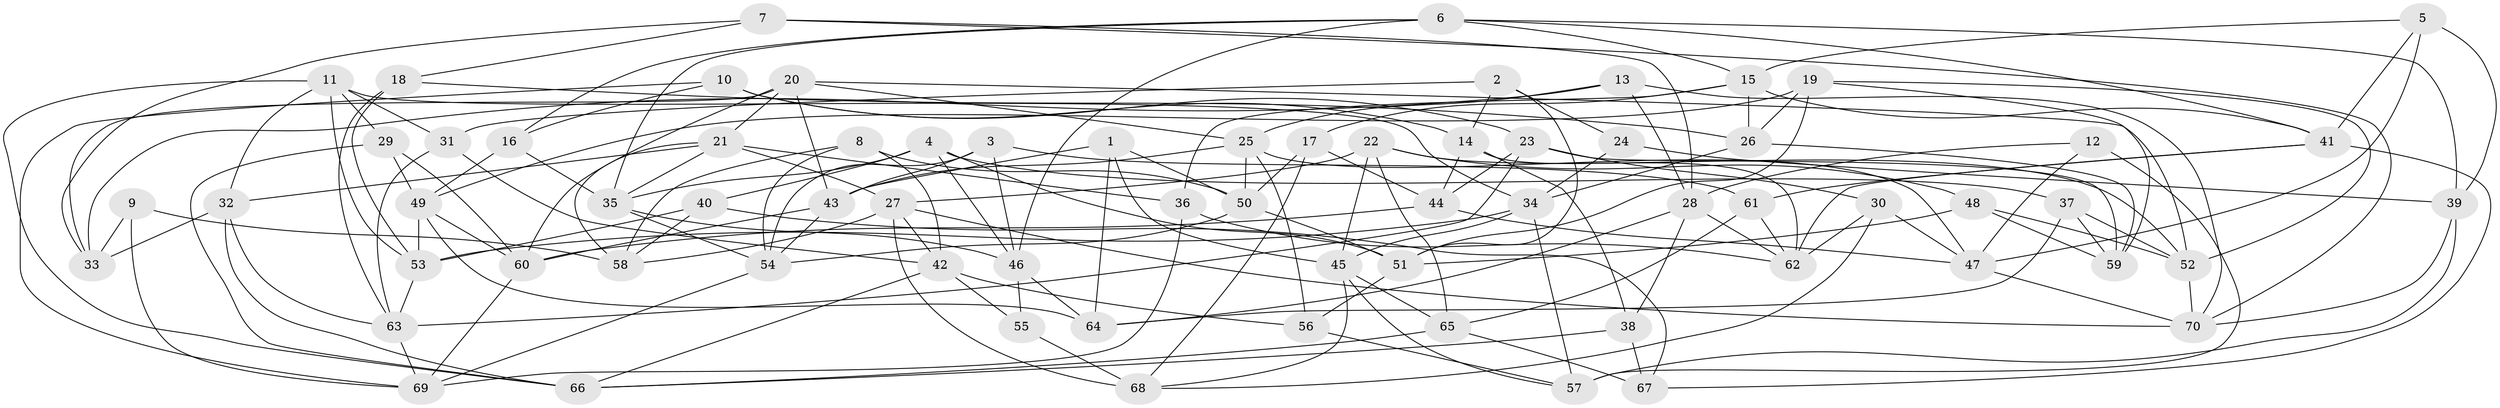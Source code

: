 // original degree distribution, {4: 1.0}
// Generated by graph-tools (version 1.1) at 2025/38/03/04/25 23:38:16]
// undirected, 70 vertices, 174 edges
graph export_dot {
  node [color=gray90,style=filled];
  1;
  2;
  3;
  4;
  5;
  6;
  7;
  8;
  9;
  10;
  11;
  12;
  13;
  14;
  15;
  16;
  17;
  18;
  19;
  20;
  21;
  22;
  23;
  24;
  25;
  26;
  27;
  28;
  29;
  30;
  31;
  32;
  33;
  34;
  35;
  36;
  37;
  38;
  39;
  40;
  41;
  42;
  43;
  44;
  45;
  46;
  47;
  48;
  49;
  50;
  51;
  52;
  53;
  54;
  55;
  56;
  57;
  58;
  59;
  60;
  61;
  62;
  63;
  64;
  65;
  66;
  67;
  68;
  69;
  70;
  1 -- 43 [weight=1.0];
  1 -- 45 [weight=1.0];
  1 -- 50 [weight=1.0];
  1 -- 64 [weight=1.0];
  2 -- 14 [weight=1.0];
  2 -- 24 [weight=1.0];
  2 -- 31 [weight=1.0];
  2 -- 51 [weight=1.0];
  3 -- 43 [weight=1.0];
  3 -- 46 [weight=1.0];
  3 -- 54 [weight=1.0];
  3 -- 61 [weight=1.0];
  4 -- 35 [weight=1.0];
  4 -- 37 [weight=2.0];
  4 -- 40 [weight=1.0];
  4 -- 46 [weight=1.0];
  4 -- 51 [weight=1.0];
  5 -- 15 [weight=1.0];
  5 -- 39 [weight=1.0];
  5 -- 41 [weight=1.0];
  5 -- 47 [weight=1.0];
  6 -- 15 [weight=1.0];
  6 -- 16 [weight=1.0];
  6 -- 35 [weight=1.0];
  6 -- 39 [weight=1.0];
  6 -- 41 [weight=1.0];
  6 -- 46 [weight=1.0];
  7 -- 18 [weight=1.0];
  7 -- 28 [weight=1.0];
  7 -- 33 [weight=1.0];
  7 -- 70 [weight=1.0];
  8 -- 42 [weight=1.0];
  8 -- 50 [weight=1.0];
  8 -- 54 [weight=1.0];
  8 -- 58 [weight=1.0];
  9 -- 33 [weight=1.0];
  9 -- 58 [weight=2.0];
  9 -- 69 [weight=1.0];
  10 -- 14 [weight=1.0];
  10 -- 16 [weight=1.0];
  10 -- 23 [weight=1.0];
  10 -- 69 [weight=1.0];
  11 -- 29 [weight=1.0];
  11 -- 31 [weight=1.0];
  11 -- 32 [weight=1.0];
  11 -- 34 [weight=1.0];
  11 -- 53 [weight=1.0];
  11 -- 66 [weight=1.0];
  12 -- 28 [weight=1.0];
  12 -- 47 [weight=1.0];
  12 -- 57 [weight=2.0];
  13 -- 25 [weight=1.0];
  13 -- 28 [weight=1.0];
  13 -- 33 [weight=1.0];
  13 -- 70 [weight=1.0];
  14 -- 38 [weight=1.0];
  14 -- 44 [weight=2.0];
  14 -- 62 [weight=1.0];
  15 -- 17 [weight=1.0];
  15 -- 26 [weight=1.0];
  15 -- 36 [weight=1.0];
  15 -- 41 [weight=1.0];
  16 -- 35 [weight=1.0];
  16 -- 49 [weight=1.0];
  17 -- 44 [weight=1.0];
  17 -- 50 [weight=1.0];
  17 -- 68 [weight=1.0];
  18 -- 26 [weight=1.0];
  18 -- 53 [weight=1.0];
  18 -- 63 [weight=1.0];
  19 -- 26 [weight=2.0];
  19 -- 49 [weight=1.0];
  19 -- 51 [weight=1.0];
  19 -- 52 [weight=1.0];
  19 -- 59 [weight=1.0];
  20 -- 21 [weight=1.0];
  20 -- 25 [weight=1.0];
  20 -- 33 [weight=1.0];
  20 -- 43 [weight=1.0];
  20 -- 52 [weight=1.0];
  20 -- 60 [weight=1.0];
  21 -- 27 [weight=1.0];
  21 -- 32 [weight=1.0];
  21 -- 35 [weight=1.0];
  21 -- 36 [weight=1.0];
  21 -- 58 [weight=1.0];
  22 -- 27 [weight=1.0];
  22 -- 45 [weight=1.0];
  22 -- 48 [weight=1.0];
  22 -- 52 [weight=1.0];
  22 -- 65 [weight=2.0];
  23 -- 30 [weight=1.0];
  23 -- 44 [weight=1.0];
  23 -- 59 [weight=2.0];
  23 -- 63 [weight=1.0];
  24 -- 34 [weight=1.0];
  24 -- 39 [weight=2.0];
  25 -- 43 [weight=1.0];
  25 -- 47 [weight=1.0];
  25 -- 50 [weight=1.0];
  25 -- 56 [weight=1.0];
  26 -- 34 [weight=1.0];
  26 -- 59 [weight=1.0];
  27 -- 42 [weight=1.0];
  27 -- 58 [weight=1.0];
  27 -- 68 [weight=1.0];
  27 -- 70 [weight=1.0];
  28 -- 38 [weight=1.0];
  28 -- 62 [weight=1.0];
  28 -- 64 [weight=1.0];
  29 -- 49 [weight=1.0];
  29 -- 60 [weight=1.0];
  29 -- 66 [weight=1.0];
  30 -- 47 [weight=1.0];
  30 -- 62 [weight=1.0];
  30 -- 68 [weight=1.0];
  31 -- 42 [weight=1.0];
  31 -- 63 [weight=1.0];
  32 -- 33 [weight=2.0];
  32 -- 63 [weight=1.0];
  32 -- 66 [weight=1.0];
  34 -- 45 [weight=1.0];
  34 -- 53 [weight=1.0];
  34 -- 57 [weight=1.0];
  35 -- 46 [weight=1.0];
  35 -- 54 [weight=1.0];
  36 -- 62 [weight=1.0];
  36 -- 69 [weight=1.0];
  37 -- 52 [weight=1.0];
  37 -- 59 [weight=1.0];
  37 -- 64 [weight=2.0];
  38 -- 66 [weight=1.0];
  38 -- 67 [weight=1.0];
  39 -- 57 [weight=1.0];
  39 -- 70 [weight=1.0];
  40 -- 53 [weight=1.0];
  40 -- 58 [weight=1.0];
  40 -- 67 [weight=1.0];
  41 -- 61 [weight=1.0];
  41 -- 62 [weight=1.0];
  41 -- 67 [weight=1.0];
  42 -- 55 [weight=1.0];
  42 -- 56 [weight=1.0];
  42 -- 66 [weight=1.0];
  43 -- 54 [weight=1.0];
  43 -- 60 [weight=1.0];
  44 -- 47 [weight=1.0];
  44 -- 60 [weight=1.0];
  45 -- 57 [weight=1.0];
  45 -- 65 [weight=1.0];
  45 -- 68 [weight=1.0];
  46 -- 55 [weight=1.0];
  46 -- 64 [weight=1.0];
  47 -- 70 [weight=1.0];
  48 -- 51 [weight=1.0];
  48 -- 52 [weight=1.0];
  48 -- 59 [weight=1.0];
  49 -- 53 [weight=1.0];
  49 -- 60 [weight=1.0];
  49 -- 64 [weight=1.0];
  50 -- 51 [weight=1.0];
  50 -- 54 [weight=1.0];
  51 -- 56 [weight=1.0];
  52 -- 70 [weight=1.0];
  53 -- 63 [weight=1.0];
  54 -- 69 [weight=1.0];
  55 -- 68 [weight=2.0];
  56 -- 57 [weight=1.0];
  60 -- 69 [weight=1.0];
  61 -- 62 [weight=1.0];
  61 -- 65 [weight=1.0];
  63 -- 69 [weight=1.0];
  65 -- 66 [weight=1.0];
  65 -- 67 [weight=1.0];
}
